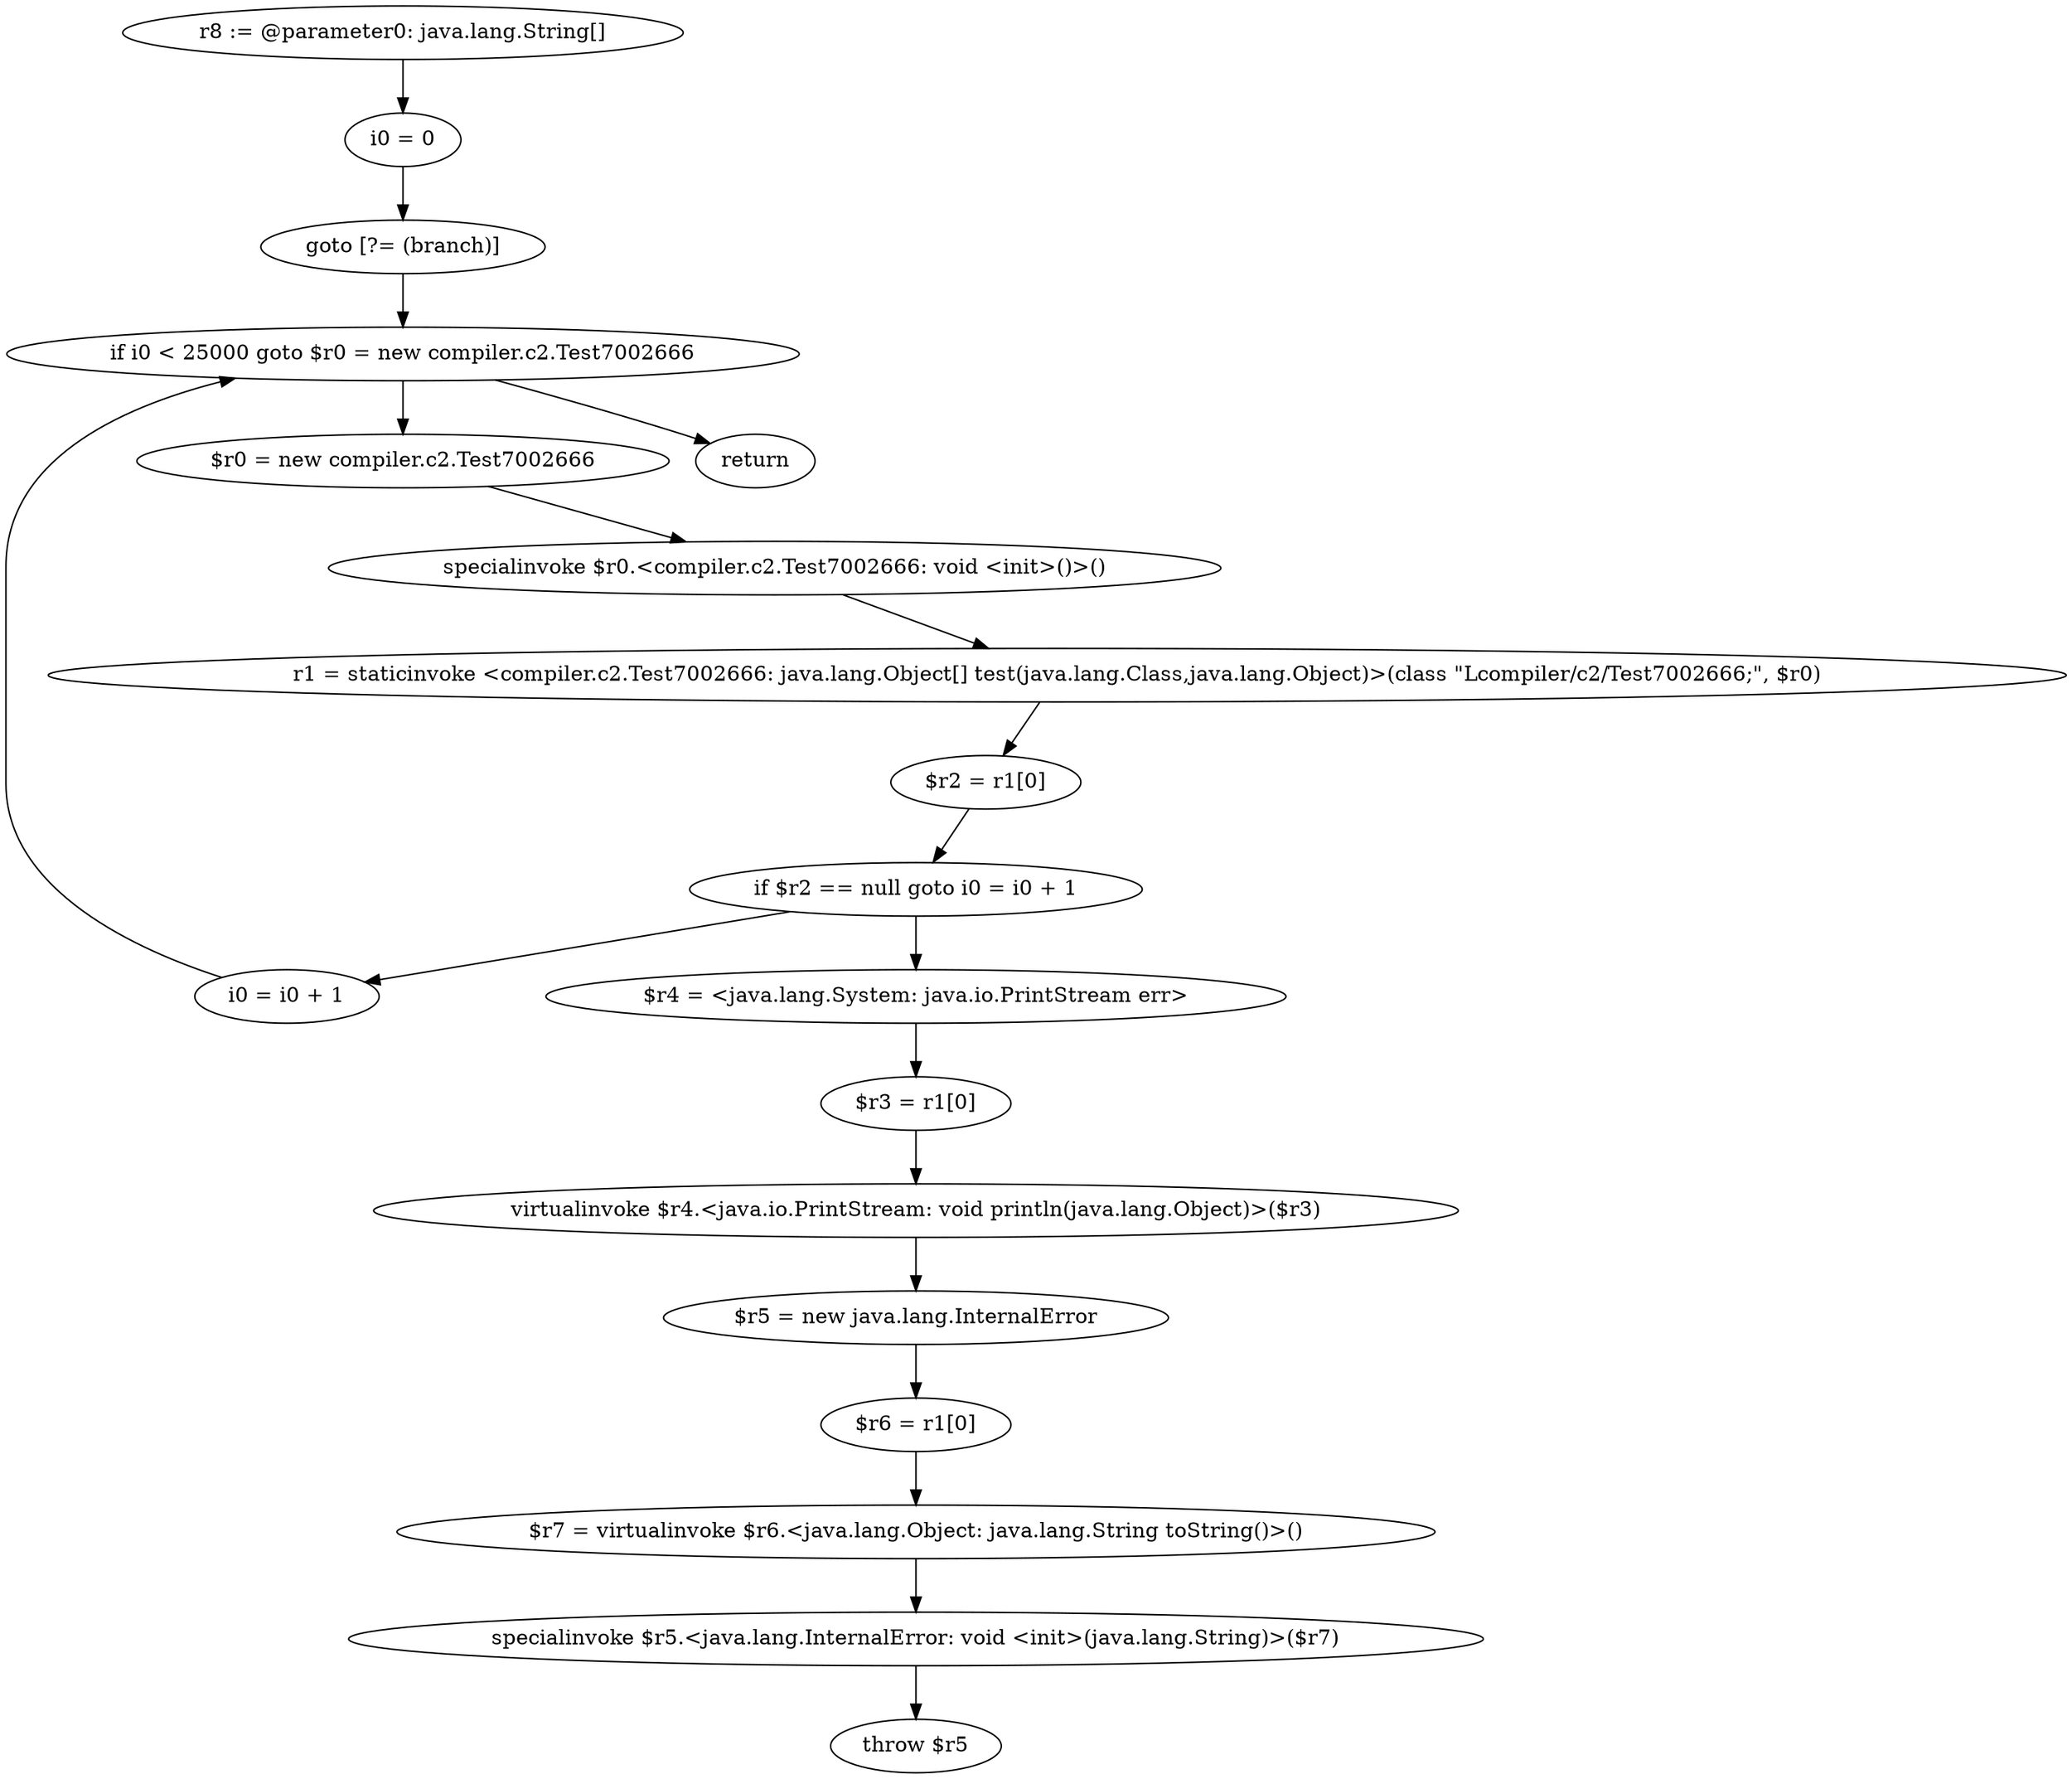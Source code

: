 digraph "unitGraph" {
    "r8 := @parameter0: java.lang.String[]"
    "i0 = 0"
    "goto [?= (branch)]"
    "$r0 = new compiler.c2.Test7002666"
    "specialinvoke $r0.<compiler.c2.Test7002666: void <init>()>()"
    "r1 = staticinvoke <compiler.c2.Test7002666: java.lang.Object[] test(java.lang.Class,java.lang.Object)>(class \"Lcompiler/c2/Test7002666;\", $r0)"
    "$r2 = r1[0]"
    "if $r2 == null goto i0 = i0 + 1"
    "$r4 = <java.lang.System: java.io.PrintStream err>"
    "$r3 = r1[0]"
    "virtualinvoke $r4.<java.io.PrintStream: void println(java.lang.Object)>($r3)"
    "$r5 = new java.lang.InternalError"
    "$r6 = r1[0]"
    "$r7 = virtualinvoke $r6.<java.lang.Object: java.lang.String toString()>()"
    "specialinvoke $r5.<java.lang.InternalError: void <init>(java.lang.String)>($r7)"
    "throw $r5"
    "i0 = i0 + 1"
    "if i0 < 25000 goto $r0 = new compiler.c2.Test7002666"
    "return"
    "r8 := @parameter0: java.lang.String[]"->"i0 = 0";
    "i0 = 0"->"goto [?= (branch)]";
    "goto [?= (branch)]"->"if i0 < 25000 goto $r0 = new compiler.c2.Test7002666";
    "$r0 = new compiler.c2.Test7002666"->"specialinvoke $r0.<compiler.c2.Test7002666: void <init>()>()";
    "specialinvoke $r0.<compiler.c2.Test7002666: void <init>()>()"->"r1 = staticinvoke <compiler.c2.Test7002666: java.lang.Object[] test(java.lang.Class,java.lang.Object)>(class \"Lcompiler/c2/Test7002666;\", $r0)";
    "r1 = staticinvoke <compiler.c2.Test7002666: java.lang.Object[] test(java.lang.Class,java.lang.Object)>(class \"Lcompiler/c2/Test7002666;\", $r0)"->"$r2 = r1[0]";
    "$r2 = r1[0]"->"if $r2 == null goto i0 = i0 + 1";
    "if $r2 == null goto i0 = i0 + 1"->"$r4 = <java.lang.System: java.io.PrintStream err>";
    "if $r2 == null goto i0 = i0 + 1"->"i0 = i0 + 1";
    "$r4 = <java.lang.System: java.io.PrintStream err>"->"$r3 = r1[0]";
    "$r3 = r1[0]"->"virtualinvoke $r4.<java.io.PrintStream: void println(java.lang.Object)>($r3)";
    "virtualinvoke $r4.<java.io.PrintStream: void println(java.lang.Object)>($r3)"->"$r5 = new java.lang.InternalError";
    "$r5 = new java.lang.InternalError"->"$r6 = r1[0]";
    "$r6 = r1[0]"->"$r7 = virtualinvoke $r6.<java.lang.Object: java.lang.String toString()>()";
    "$r7 = virtualinvoke $r6.<java.lang.Object: java.lang.String toString()>()"->"specialinvoke $r5.<java.lang.InternalError: void <init>(java.lang.String)>($r7)";
    "specialinvoke $r5.<java.lang.InternalError: void <init>(java.lang.String)>($r7)"->"throw $r5";
    "i0 = i0 + 1"->"if i0 < 25000 goto $r0 = new compiler.c2.Test7002666";
    "if i0 < 25000 goto $r0 = new compiler.c2.Test7002666"->"return";
    "if i0 < 25000 goto $r0 = new compiler.c2.Test7002666"->"$r0 = new compiler.c2.Test7002666";
}

